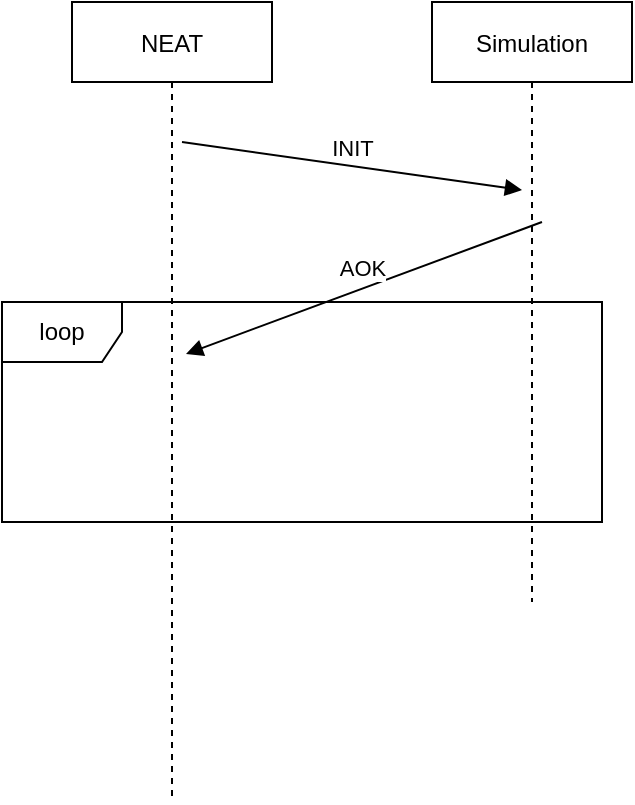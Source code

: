 <mxfile version="15.2.7" type="device"><diagram id="kgpKYQtTHZ0yAKxKKP6v" name="Page-1"><mxGraphModel dx="1422" dy="833" grid="1" gridSize="10" guides="1" tooltips="1" connect="1" arrows="1" fold="1" page="1" pageScale="1" pageWidth="850" pageHeight="1100" math="0" shadow="0"><root><mxCell id="0"/><mxCell id="1" parent="0"/><mxCell id="3nuBFxr9cyL0pnOWT2aG-1" value="NEAT" style="shape=umlLifeline;perimeter=lifelinePerimeter;container=1;collapsible=0;recursiveResize=0;rounded=0;shadow=0;strokeWidth=1;" parent="1" vertex="1"><mxGeometry x="195" y="80" width="100" height="400" as="geometry"/></mxCell><mxCell id="9qAQ-zez4hYIeAhRvq-M-9" value="INIT" style="html=1;verticalAlign=bottom;endArrow=block;" edge="1" parent="3nuBFxr9cyL0pnOWT2aG-1"><mxGeometry width="80" relative="1" as="geometry"><mxPoint x="55" y="70" as="sourcePoint"/><mxPoint x="225" y="94" as="targetPoint"/></mxGeometry></mxCell><mxCell id="3nuBFxr9cyL0pnOWT2aG-5" value="Simulation" style="shape=umlLifeline;perimeter=lifelinePerimeter;container=1;collapsible=0;recursiveResize=0;rounded=0;shadow=0;strokeWidth=1;" parent="1" vertex="1"><mxGeometry x="375" y="80" width="100" height="300" as="geometry"/></mxCell><mxCell id="9qAQ-zez4hYIeAhRvq-M-10" value="AOK" style="html=1;verticalAlign=bottom;endArrow=block;entryX=0.57;entryY=0.44;entryDx=0;entryDy=0;entryPerimeter=0;" edge="1" parent="3nuBFxr9cyL0pnOWT2aG-5" target="3nuBFxr9cyL0pnOWT2aG-1"><mxGeometry x="0.01" y="-1" width="80" relative="1" as="geometry"><mxPoint x="55" y="110" as="sourcePoint"/><mxPoint x="135" y="110" as="targetPoint"/><mxPoint as="offset"/></mxGeometry></mxCell><mxCell id="9qAQ-zez4hYIeAhRvq-M-11" value="loop" style="shape=umlFrame;whiteSpace=wrap;html=1;" vertex="1" parent="1"><mxGeometry x="160" y="230" width="300" height="110" as="geometry"/></mxCell></root></mxGraphModel></diagram></mxfile>